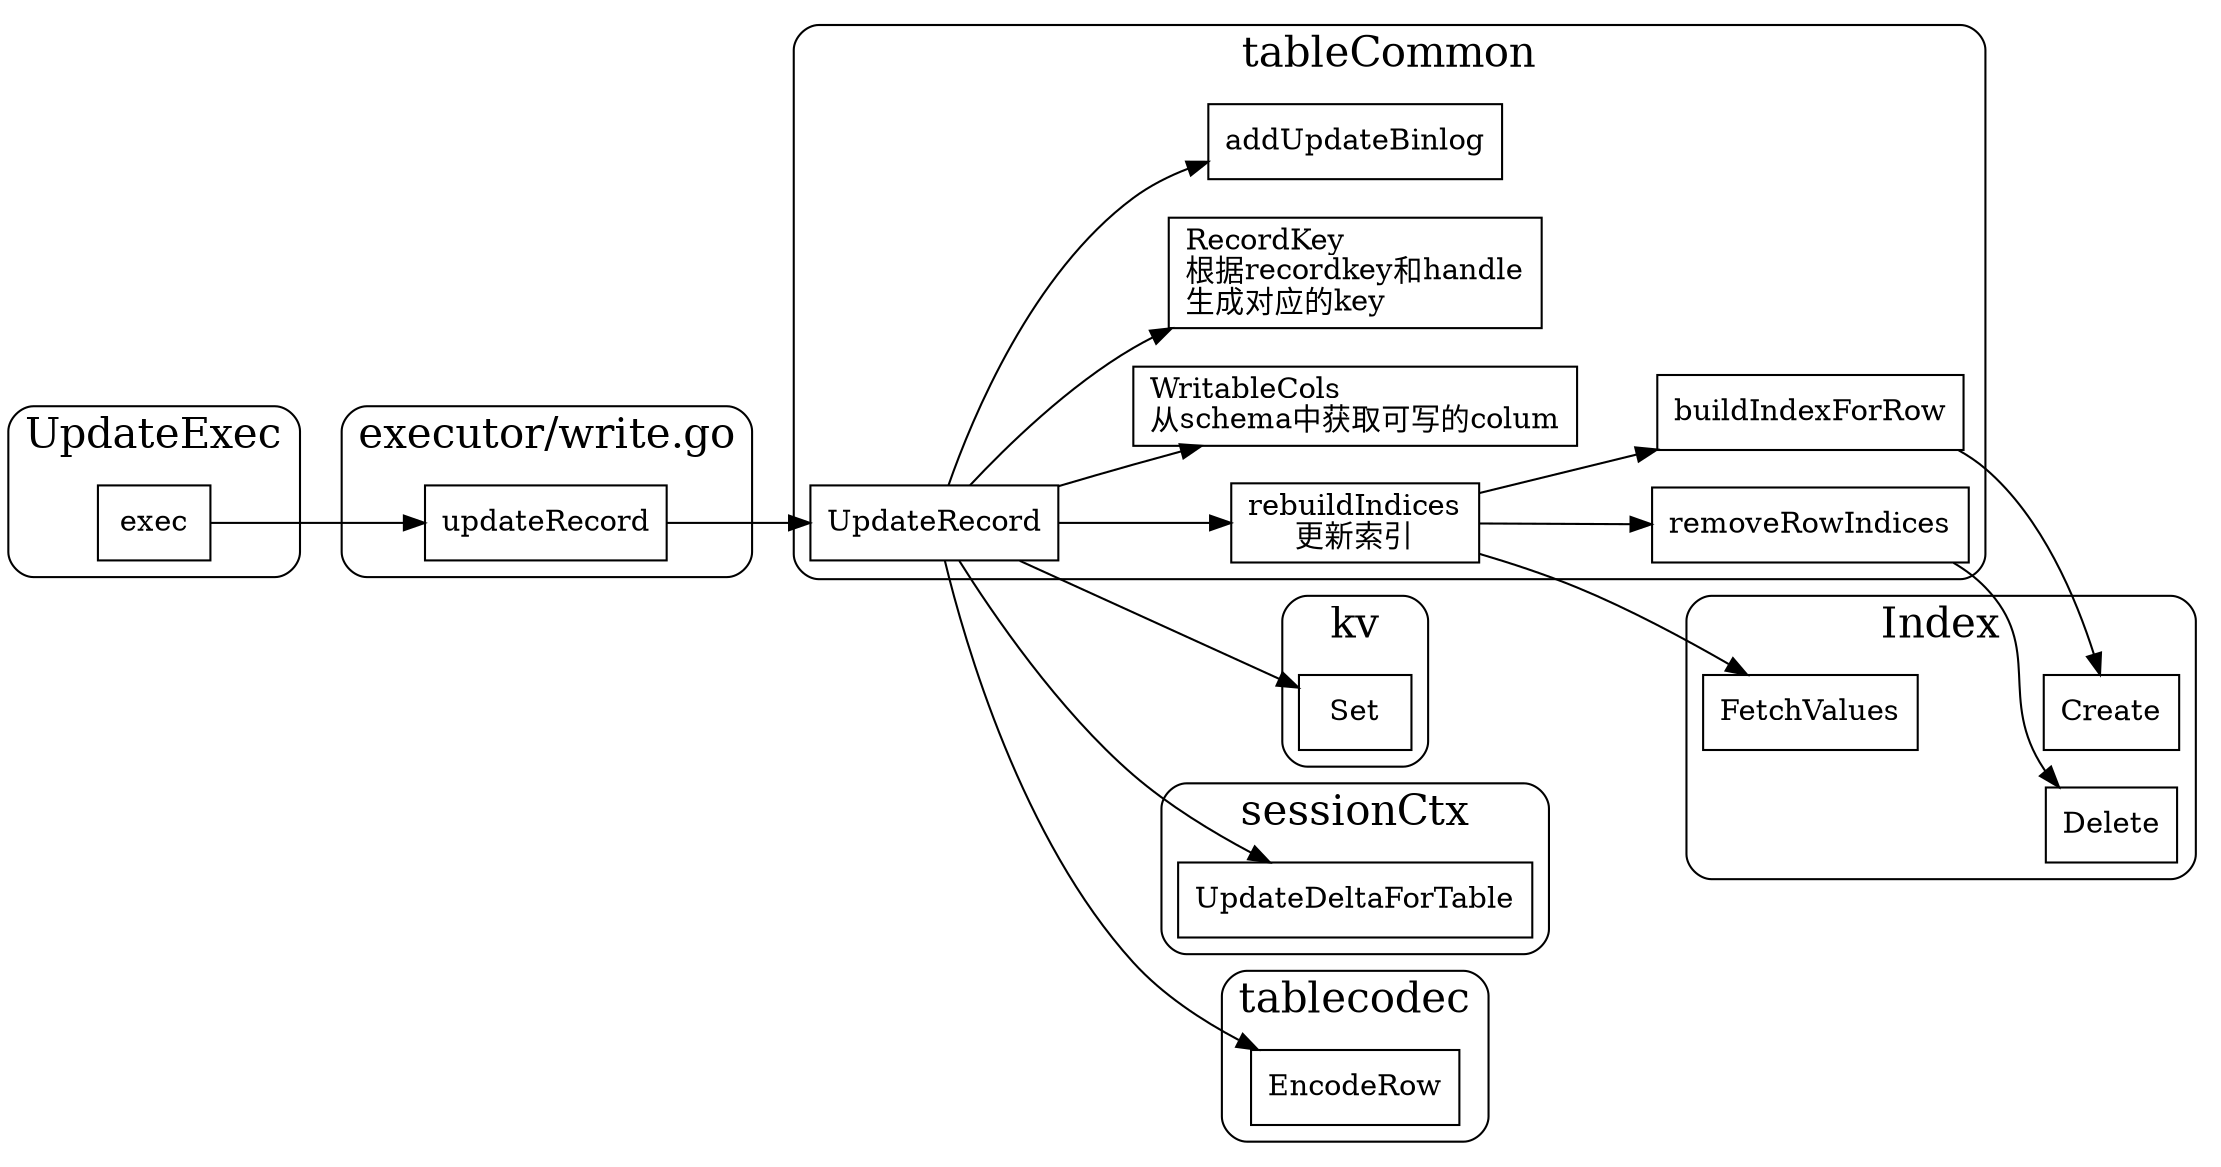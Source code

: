 digraph table_update_record {
  node[shape=box;];
  newrank=true;
  rankdir=LR;

  subgraph cluster_kv {
    graph[label="kv";fontsize=20;style=rounded];
    txn_Set[label="Set"];

  }
  subgraph cluster_sessionCtx {
    graph[label="sessionCtx";fontsize=20;style=rounded];
    UpdateDeltaForTable;
  }

  subgraph cluster_tablecodec {
    graph[label="tablecodec";fontsize=20;style=rounded];
    EncodeRow;
  }

  subgraph cluster_Index {
    graph[label="Index";fontsize=20;style=rounded]
    Index_FetchValues[label="FetchValues"];
    Index_Create[label="Create"];
    Index_Delete[label="Delete"];
  }

  subgraph cluster_tableCommon {
    graph[label="tableCommon";fontsize=20;style=rounded];
    Table_UpdateRecord[label="UpdateRecord"];
    rebuildIndices[label="rebuildIndices\l更新索引"];
    WritableCols[label="WritableCols\l从schema中获取可写的colum"];
    RecordKey[label="RecordKey\l根据recordkey和handle\l生成对应的key\l"];

    Table_UpdateRecord-> {
      rebuildIndices;
      WritableCols;
      RecordKey;
      EncodeRow;
      txn_Set;
      addUpdateBinlog;
      UpdateDeltaForTable;
    };

    rebuildIndices -> {
      removeRowIndices;
      Index_FetchValues;
      buildIndexForRow;
    };
    buildIndexForRow -> Index_Create;
    removeRowIndices -> Index_Delete;
  }

  subgraph cluster_executor {
    graph[label="executor/write.go";fontsize=20;style=rounded]
    updateRecord -> Table_UpdateRecord;
  }

  subgraph cluster_UpdateExec {
    graph[label="UpdateExec";fontsize=20;style=rounded]
    exec -> { updateRecord; }
  }
}
